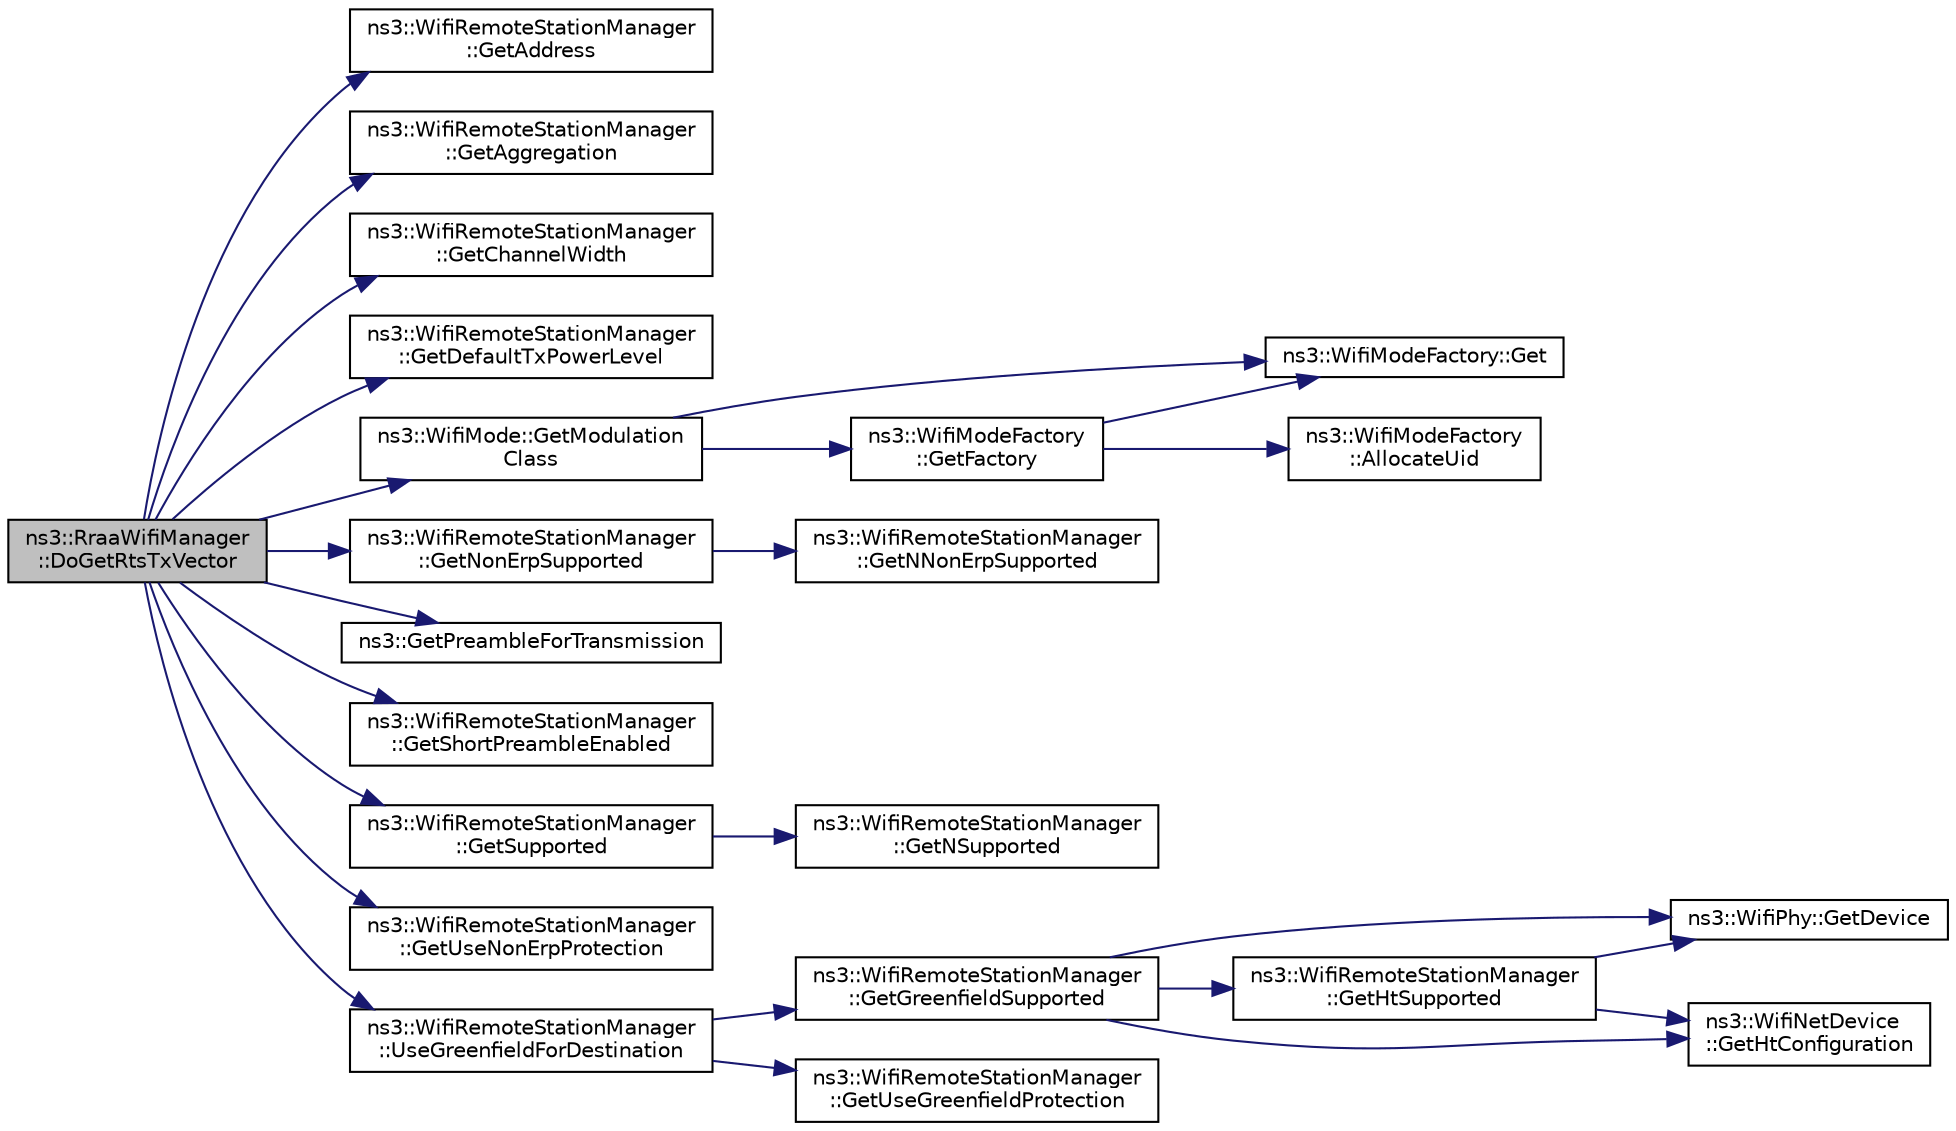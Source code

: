 digraph "ns3::RraaWifiManager::DoGetRtsTxVector"
{
 // LATEX_PDF_SIZE
  edge [fontname="Helvetica",fontsize="10",labelfontname="Helvetica",labelfontsize="10"];
  node [fontname="Helvetica",fontsize="10",shape=record];
  rankdir="LR";
  Node1 [label="ns3::RraaWifiManager\l::DoGetRtsTxVector",height=0.2,width=0.4,color="black", fillcolor="grey75", style="filled", fontcolor="black",tooltip=" "];
  Node1 -> Node2 [color="midnightblue",fontsize="10",style="solid",fontname="Helvetica"];
  Node2 [label="ns3::WifiRemoteStationManager\l::GetAddress",height=0.2,width=0.4,color="black", fillcolor="white", style="filled",URL="$classns3_1_1_wifi_remote_station_manager.html#ab6105bbec65067a7c1cde4b7e6c19694",tooltip="Return the address of the station."];
  Node1 -> Node3 [color="midnightblue",fontsize="10",style="solid",fontname="Helvetica"];
  Node3 [label="ns3::WifiRemoteStationManager\l::GetAggregation",height=0.2,width=0.4,color="black", fillcolor="white", style="filled",URL="$classns3_1_1_wifi_remote_station_manager.html#a8745884fd4bdb172a37991f5535f670f",tooltip="Return whether the given station supports A-MPDU."];
  Node1 -> Node4 [color="midnightblue",fontsize="10",style="solid",fontname="Helvetica"];
  Node4 [label="ns3::WifiRemoteStationManager\l::GetChannelWidth",height=0.2,width=0.4,color="black", fillcolor="white", style="filled",URL="$classns3_1_1_wifi_remote_station_manager.html#a2b5787163f54eb6edadf431c8f432545",tooltip="Return the channel width supported by the station."];
  Node1 -> Node5 [color="midnightblue",fontsize="10",style="solid",fontname="Helvetica"];
  Node5 [label="ns3::WifiRemoteStationManager\l::GetDefaultTxPowerLevel",height=0.2,width=0.4,color="black", fillcolor="white", style="filled",URL="$classns3_1_1_wifi_remote_station_manager.html#aa8712084939846a0c39de0d9c618a0ec",tooltip=" "];
  Node1 -> Node6 [color="midnightblue",fontsize="10",style="solid",fontname="Helvetica"];
  Node6 [label="ns3::WifiMode::GetModulation\lClass",height=0.2,width=0.4,color="black", fillcolor="white", style="filled",URL="$classns3_1_1_wifi_mode.html#a67e1664cac501221b63a2be307184cc9",tooltip=" "];
  Node6 -> Node7 [color="midnightblue",fontsize="10",style="solid",fontname="Helvetica"];
  Node7 [label="ns3::WifiModeFactory::Get",height=0.2,width=0.4,color="black", fillcolor="white", style="filled",URL="$classns3_1_1_wifi_mode_factory.html#a3086868810ff4347e31c63027726f544",tooltip="Return a WifiModeItem at the given UID index."];
  Node6 -> Node8 [color="midnightblue",fontsize="10",style="solid",fontname="Helvetica"];
  Node8 [label="ns3::WifiModeFactory\l::GetFactory",height=0.2,width=0.4,color="black", fillcolor="white", style="filled",URL="$classns3_1_1_wifi_mode_factory.html#a9c6f695d733355dee8d74bd1709868fc",tooltip="Return a WifiModeFactory."];
  Node8 -> Node9 [color="midnightblue",fontsize="10",style="solid",fontname="Helvetica"];
  Node9 [label="ns3::WifiModeFactory\l::AllocateUid",height=0.2,width=0.4,color="black", fillcolor="white", style="filled",URL="$classns3_1_1_wifi_mode_factory.html#a89a9c38617bd3f7be4a8919ce9675996",tooltip="Allocate a WifiModeItem from a given uniqueUid."];
  Node8 -> Node7 [color="midnightblue",fontsize="10",style="solid",fontname="Helvetica"];
  Node1 -> Node10 [color="midnightblue",fontsize="10",style="solid",fontname="Helvetica"];
  Node10 [label="ns3::WifiRemoteStationManager\l::GetNonErpSupported",height=0.2,width=0.4,color="black", fillcolor="white", style="filled",URL="$classns3_1_1_wifi_remote_station_manager.html#a953b247558ffdf12ddf7345757aeaf12",tooltip="Return whether non-ERP mode associated with the specified station at the specified index."];
  Node10 -> Node11 [color="midnightblue",fontsize="10",style="solid",fontname="Helvetica"];
  Node11 [label="ns3::WifiRemoteStationManager\l::GetNNonErpSupported",height=0.2,width=0.4,color="black", fillcolor="white", style="filled",URL="$classns3_1_1_wifi_remote_station_manager.html#ac21a2a6275ff128fa8bdf6e2497f7d75",tooltip="Return the number of non-ERP modes supported by the given station."];
  Node1 -> Node12 [color="midnightblue",fontsize="10",style="solid",fontname="Helvetica"];
  Node12 [label="ns3::GetPreambleForTransmission",height=0.2,width=0.4,color="black", fillcolor="white", style="filled",URL="$namespacens3.html#ae180410a6fd89fcc32fd0f720b1c0a40",tooltip="Return the preamble to be used for the transmission."];
  Node1 -> Node13 [color="midnightblue",fontsize="10",style="solid",fontname="Helvetica"];
  Node13 [label="ns3::WifiRemoteStationManager\l::GetShortPreambleEnabled",height=0.2,width=0.4,color="black", fillcolor="white", style="filled",URL="$classns3_1_1_wifi_remote_station_manager.html#a9864b09190adb8e2b0c2d3658eacc6ce",tooltip="Return whether the device uses short PHY preambles."];
  Node1 -> Node14 [color="midnightblue",fontsize="10",style="solid",fontname="Helvetica"];
  Node14 [label="ns3::WifiRemoteStationManager\l::GetSupported",height=0.2,width=0.4,color="black", fillcolor="white", style="filled",URL="$classns3_1_1_wifi_remote_station_manager.html#adb9e17ee35ce1e5d390c460c48a6a19d",tooltip="Return whether mode associated with the specified station at the specified index."];
  Node14 -> Node15 [color="midnightblue",fontsize="10",style="solid",fontname="Helvetica"];
  Node15 [label="ns3::WifiRemoteStationManager\l::GetNSupported",height=0.2,width=0.4,color="black", fillcolor="white", style="filled",URL="$classns3_1_1_wifi_remote_station_manager.html#a41c77586baf62914d464ef5c345411de",tooltip="Return the number of modes supported by the given station."];
  Node1 -> Node16 [color="midnightblue",fontsize="10",style="solid",fontname="Helvetica"];
  Node16 [label="ns3::WifiRemoteStationManager\l::GetUseNonErpProtection",height=0.2,width=0.4,color="black", fillcolor="white", style="filled",URL="$classns3_1_1_wifi_remote_station_manager.html#a56c0dcf2fa05e42a3fce2d2f3682f053",tooltip="Return whether the device supports protection of non-ERP stations."];
  Node1 -> Node17 [color="midnightblue",fontsize="10",style="solid",fontname="Helvetica"];
  Node17 [label="ns3::WifiRemoteStationManager\l::UseGreenfieldForDestination",height=0.2,width=0.4,color="black", fillcolor="white", style="filled",URL="$classns3_1_1_wifi_remote_station_manager.html#ad0838e2b79a382cf65f68b7cde8ec608",tooltip=" "];
  Node17 -> Node18 [color="midnightblue",fontsize="10",style="solid",fontname="Helvetica"];
  Node18 [label="ns3::WifiRemoteStationManager\l::GetGreenfieldSupported",height=0.2,width=0.4,color="black", fillcolor="white", style="filled",URL="$classns3_1_1_wifi_remote_station_manager.html#a3b4548baccd2f1a39a0415a3099396bb",tooltip="Return whether the device has HT Greenfield support enabled."];
  Node18 -> Node19 [color="midnightblue",fontsize="10",style="solid",fontname="Helvetica"];
  Node19 [label="ns3::WifiPhy::GetDevice",height=0.2,width=0.4,color="black", fillcolor="white", style="filled",URL="$classns3_1_1_wifi_phy.html#adf2fa40dcba4e52e9bc67c6ffc819170",tooltip="Return the device this PHY is associated with."];
  Node18 -> Node20 [color="midnightblue",fontsize="10",style="solid",fontname="Helvetica"];
  Node20 [label="ns3::WifiNetDevice\l::GetHtConfiguration",height=0.2,width=0.4,color="black", fillcolor="white", style="filled",URL="$classns3_1_1_wifi_net_device.html#a20c98121e79afae35d03d9f5a3fa4ce8",tooltip=" "];
  Node18 -> Node21 [color="midnightblue",fontsize="10",style="solid",fontname="Helvetica"];
  Node21 [label="ns3::WifiRemoteStationManager\l::GetHtSupported",height=0.2,width=0.4,color="black", fillcolor="white", style="filled",URL="$classns3_1_1_wifi_remote_station_manager.html#ae2d1200da0ec74745ef9b496f9c0251f",tooltip="Return whether the device has HT capability support enabled."];
  Node21 -> Node19 [color="midnightblue",fontsize="10",style="solid",fontname="Helvetica"];
  Node21 -> Node20 [color="midnightblue",fontsize="10",style="solid",fontname="Helvetica"];
  Node17 -> Node22 [color="midnightblue",fontsize="10",style="solid",fontname="Helvetica"];
  Node22 [label="ns3::WifiRemoteStationManager\l::GetUseGreenfieldProtection",height=0.2,width=0.4,color="black", fillcolor="white", style="filled",URL="$classns3_1_1_wifi_remote_station_manager.html#ac609ee5b3aec8145619897c0490b1527",tooltip="Return whether protection for stations that do not support HT Greenfield format is enabled."];
}
